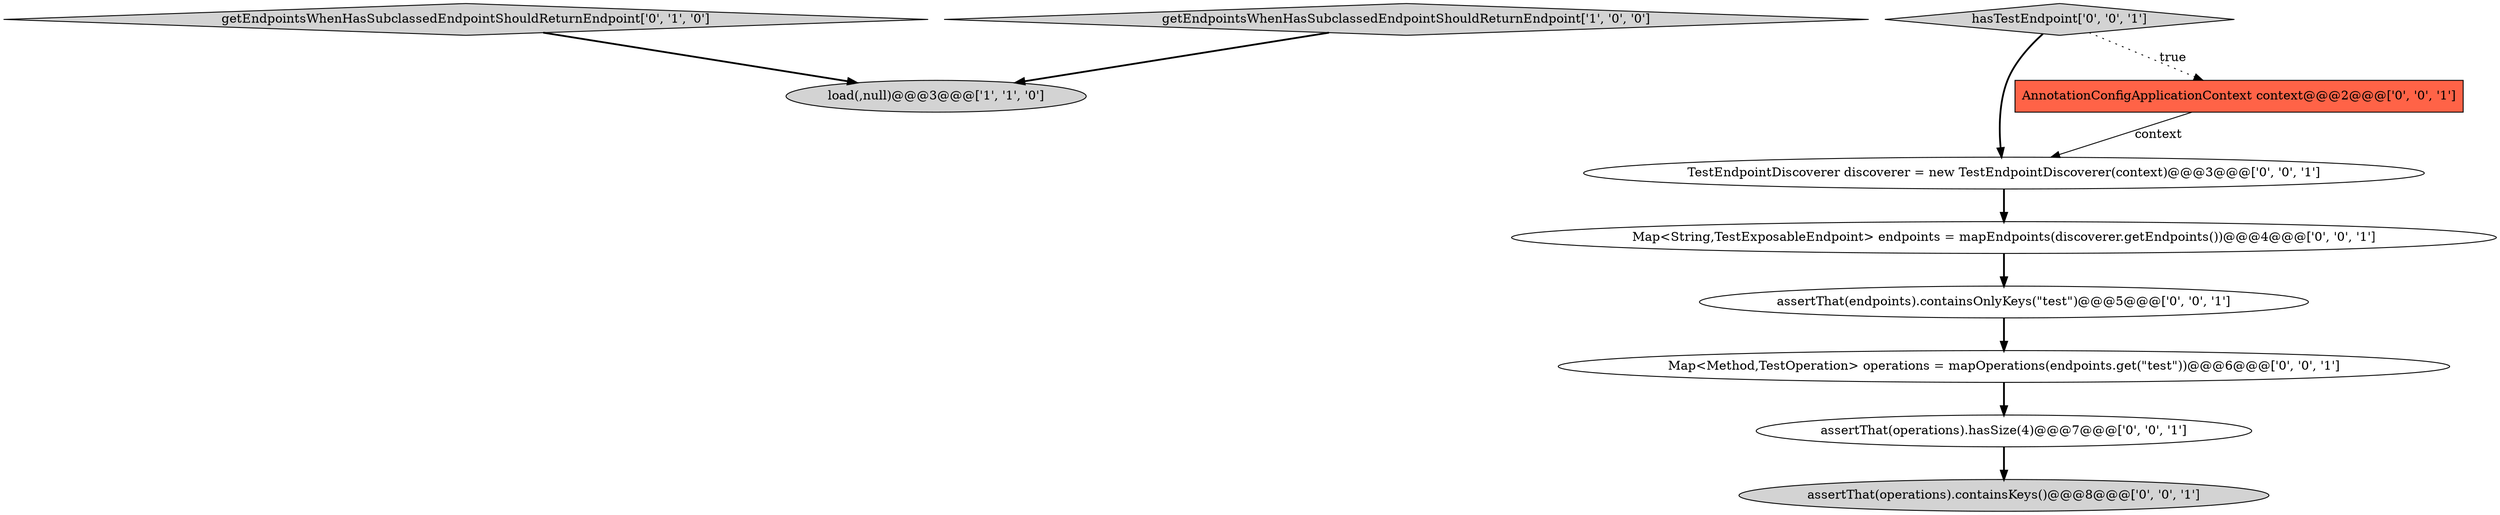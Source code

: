 digraph {
2 [style = filled, label = "getEndpointsWhenHasSubclassedEndpointShouldReturnEndpoint['0', '1', '0']", fillcolor = lightgray, shape = diamond image = "AAA0AAABBB2BBB"];
4 [style = filled, label = "assertThat(operations).hasSize(4)@@@7@@@['0', '0', '1']", fillcolor = white, shape = ellipse image = "AAA0AAABBB3BBB"];
10 [style = filled, label = "hasTestEndpoint['0', '0', '1']", fillcolor = lightgray, shape = diamond image = "AAA0AAABBB3BBB"];
1 [style = filled, label = "getEndpointsWhenHasSubclassedEndpointShouldReturnEndpoint['1', '0', '0']", fillcolor = lightgray, shape = diamond image = "AAA0AAABBB1BBB"];
3 [style = filled, label = "TestEndpointDiscoverer discoverer = new TestEndpointDiscoverer(context)@@@3@@@['0', '0', '1']", fillcolor = white, shape = ellipse image = "AAA0AAABBB3BBB"];
6 [style = filled, label = "Map<String,TestExposableEndpoint> endpoints = mapEndpoints(discoverer.getEndpoints())@@@4@@@['0', '0', '1']", fillcolor = white, shape = ellipse image = "AAA0AAABBB3BBB"];
7 [style = filled, label = "assertThat(operations).containsKeys()@@@8@@@['0', '0', '1']", fillcolor = lightgray, shape = ellipse image = "AAA0AAABBB3BBB"];
5 [style = filled, label = "AnnotationConfigApplicationContext context@@@2@@@['0', '0', '1']", fillcolor = tomato, shape = box image = "AAA0AAABBB3BBB"];
0 [style = filled, label = "load(,null)@@@3@@@['1', '1', '0']", fillcolor = lightgray, shape = ellipse image = "AAA0AAABBB1BBB"];
9 [style = filled, label = "assertThat(endpoints).containsOnlyKeys(\"test\")@@@5@@@['0', '0', '1']", fillcolor = white, shape = ellipse image = "AAA0AAABBB3BBB"];
8 [style = filled, label = "Map<Method,TestOperation> operations = mapOperations(endpoints.get(\"test\"))@@@6@@@['0', '0', '1']", fillcolor = white, shape = ellipse image = "AAA0AAABBB3BBB"];
3->6 [style = bold, label=""];
10->3 [style = bold, label=""];
2->0 [style = bold, label=""];
1->0 [style = bold, label=""];
8->4 [style = bold, label=""];
6->9 [style = bold, label=""];
5->3 [style = solid, label="context"];
9->8 [style = bold, label=""];
10->5 [style = dotted, label="true"];
4->7 [style = bold, label=""];
}
